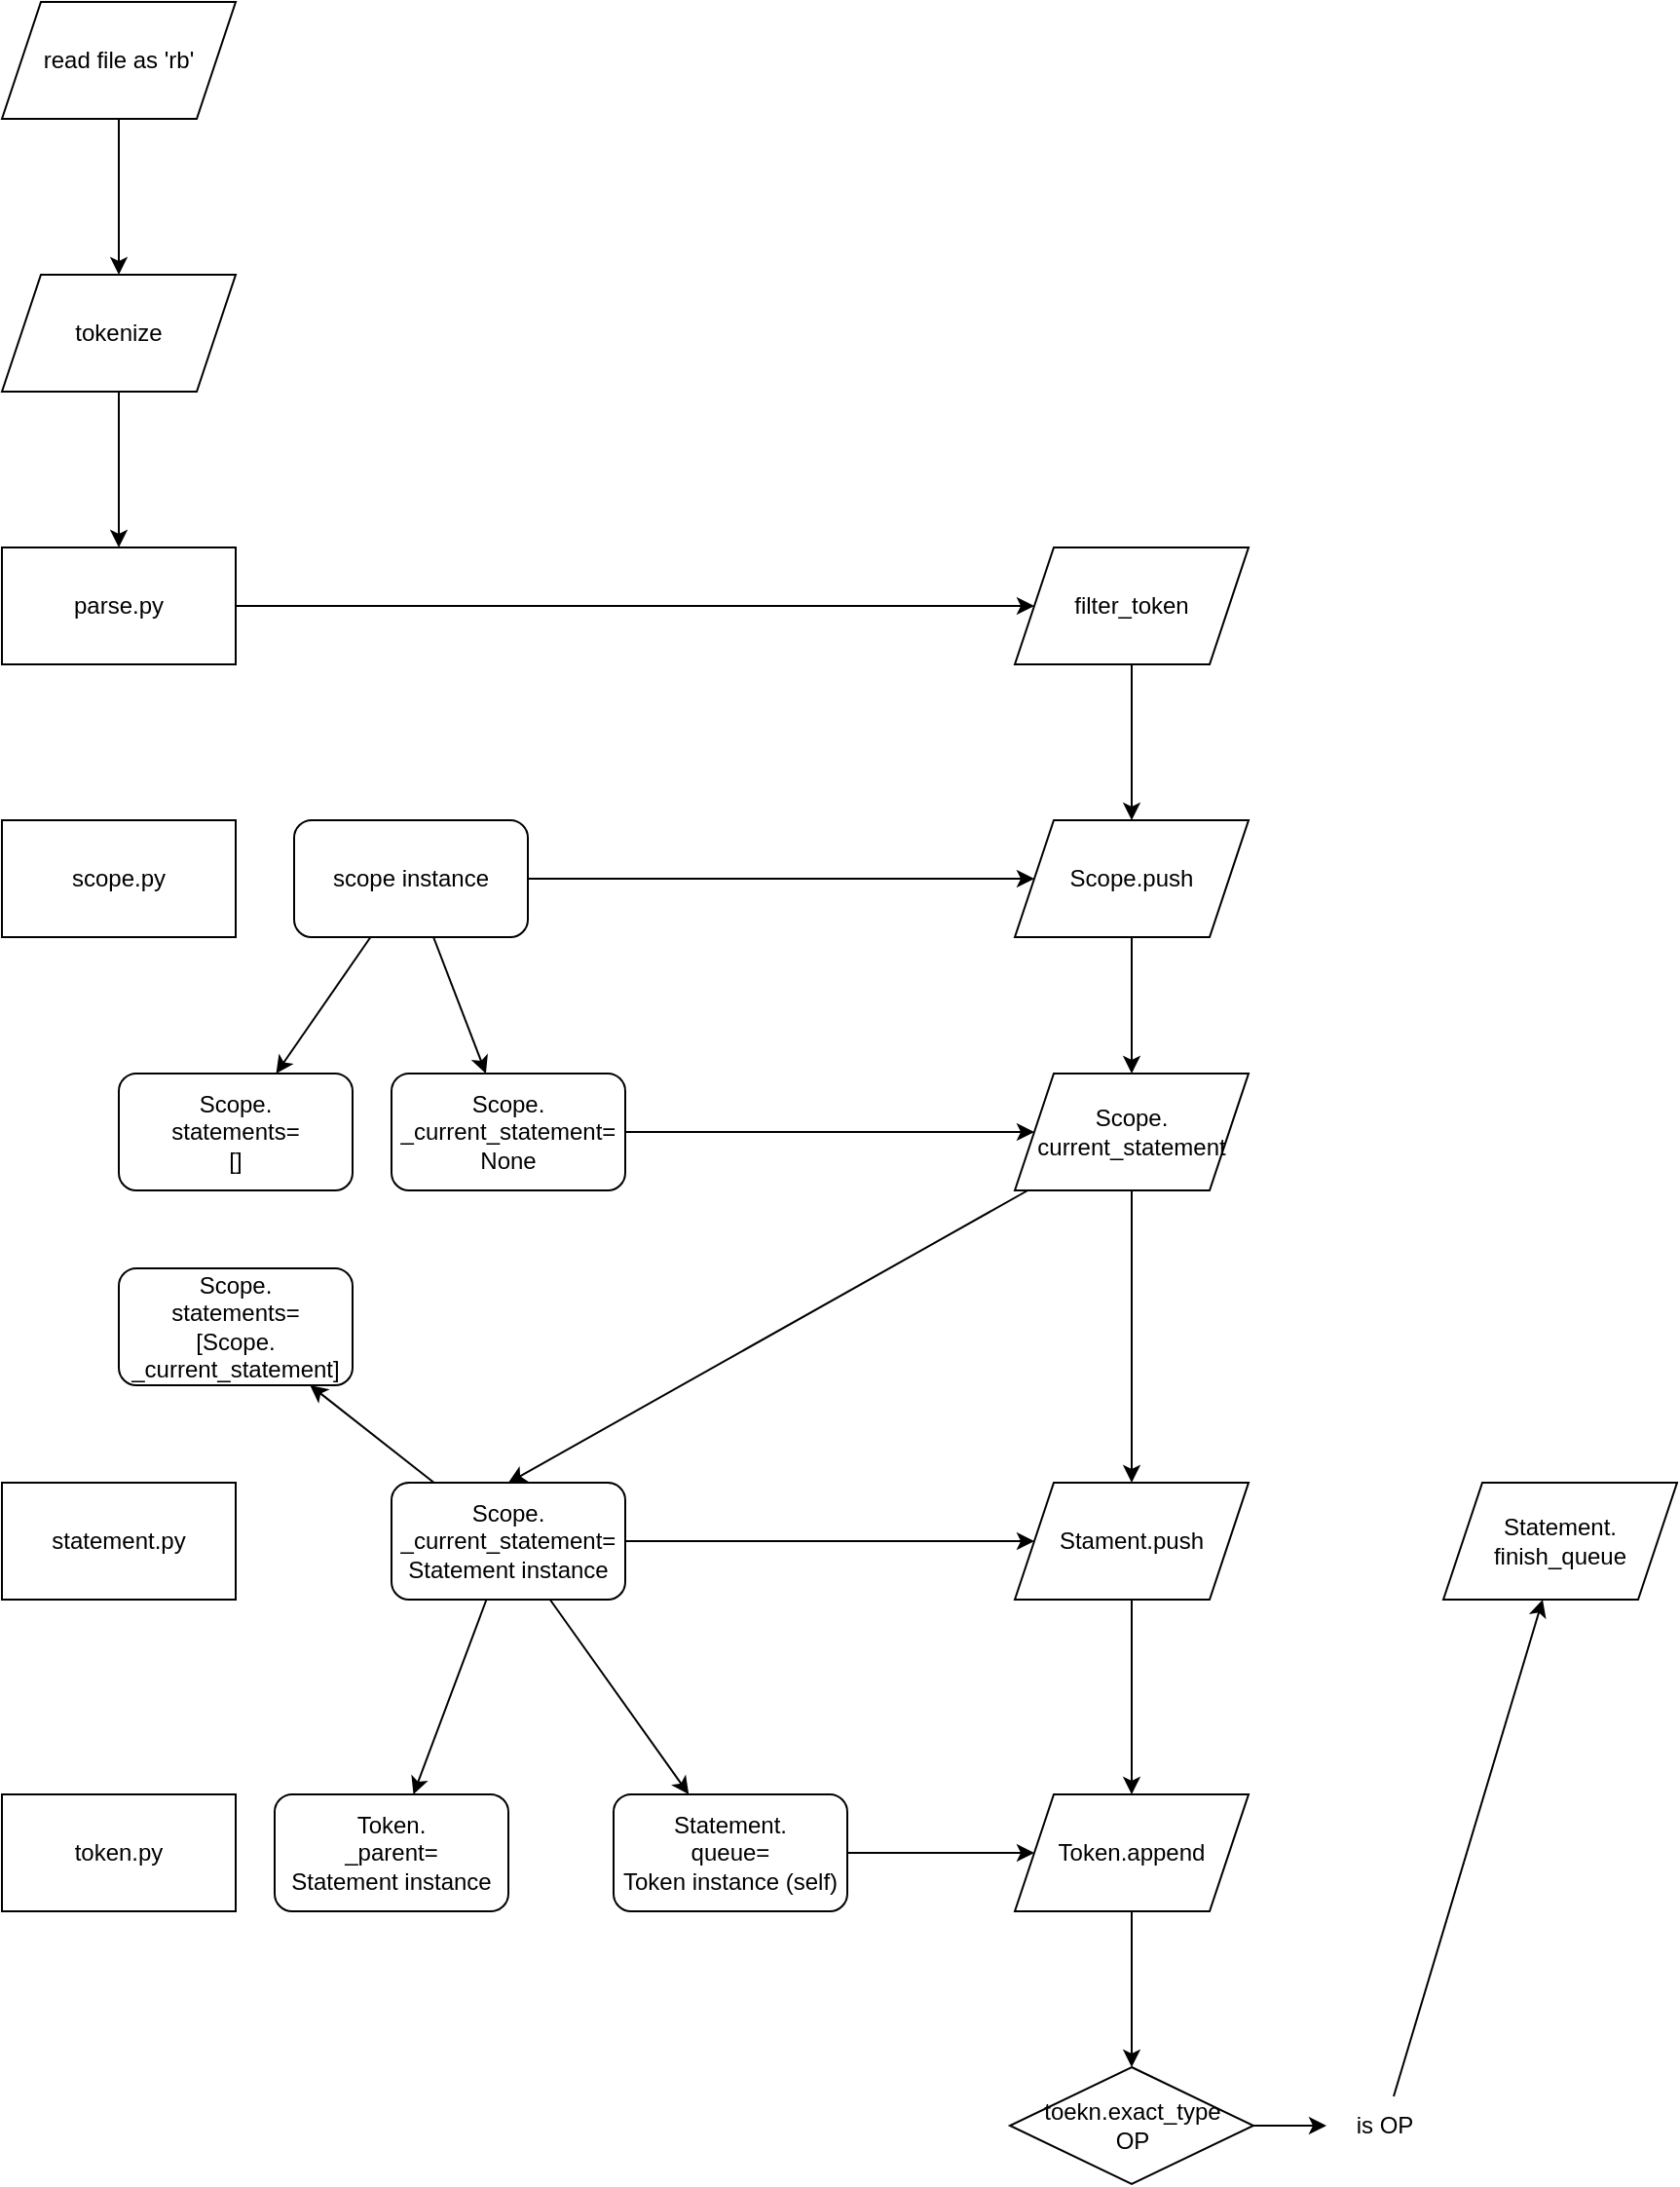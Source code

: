 <mxfile>
    <diagram id="u_SQWJMVQ4CKh2zJsXeJ" name="Page-1">
        <mxGraphModel dx="740" dy="569" grid="1" gridSize="10" guides="1" tooltips="1" connect="1" arrows="1" fold="1" page="1" pageScale="1" pageWidth="827" pageHeight="1169" math="0" shadow="0">
            <root>
                <mxCell id="0"/>
                <mxCell id="1" parent="0"/>
                <mxCell id="8" value="" style="edgeStyle=none;html=1;" edge="1" parent="1" source="6" target="7">
                    <mxGeometry relative="1" as="geometry"/>
                </mxCell>
                <mxCell id="6" value="read file as 'rb'&lt;br&gt;" style="shape=parallelogram;perimeter=parallelogramPerimeter;whiteSpace=wrap;html=1;fixedSize=1;" vertex="1" parent="1">
                    <mxGeometry x="40" y="120" width="120" height="60" as="geometry"/>
                </mxCell>
                <mxCell id="10" value="" style="edgeStyle=none;html=1;" edge="1" parent="1" source="7" target="9">
                    <mxGeometry relative="1" as="geometry"/>
                </mxCell>
                <mxCell id="7" value="tokenize" style="shape=parallelogram;perimeter=parallelogramPerimeter;whiteSpace=wrap;html=1;fixedSize=1;" vertex="1" parent="1">
                    <mxGeometry x="40" y="260" width="120" height="60" as="geometry"/>
                </mxCell>
                <mxCell id="12" value="" style="edgeStyle=none;html=1;" edge="1" parent="1" source="9" target="11">
                    <mxGeometry relative="1" as="geometry"/>
                </mxCell>
                <mxCell id="9" value="parse.py" style="whiteSpace=wrap;html=1;" vertex="1" parent="1">
                    <mxGeometry x="40" y="400" width="120" height="60" as="geometry"/>
                </mxCell>
                <mxCell id="14" value="" style="edgeStyle=none;html=1;" edge="1" parent="1" source="11" target="13">
                    <mxGeometry relative="1" as="geometry"/>
                </mxCell>
                <mxCell id="11" value="filter_token" style="shape=parallelogram;perimeter=parallelogramPerimeter;whiteSpace=wrap;html=1;fixedSize=1;" vertex="1" parent="1">
                    <mxGeometry x="560" y="400" width="120" height="60" as="geometry"/>
                </mxCell>
                <mxCell id="25" value="" style="edgeStyle=none;html=1;" edge="1" parent="1" source="13" target="22">
                    <mxGeometry relative="1" as="geometry"/>
                </mxCell>
                <mxCell id="13" value="Scope.push" style="shape=parallelogram;perimeter=parallelogramPerimeter;whiteSpace=wrap;html=1;fixedSize=1;" vertex="1" parent="1">
                    <mxGeometry x="560" y="540" width="120" height="60" as="geometry"/>
                </mxCell>
                <mxCell id="16" value="" style="edgeStyle=none;html=1;" edge="1" parent="1" source="15" target="13">
                    <mxGeometry relative="1" as="geometry"/>
                </mxCell>
                <mxCell id="21" value="" style="edgeStyle=none;html=1;" edge="1" parent="1" source="15" target="19">
                    <mxGeometry relative="1" as="geometry"/>
                </mxCell>
                <mxCell id="24" value="" style="edgeStyle=none;html=1;" edge="1" parent="1" source="15" target="23">
                    <mxGeometry relative="1" as="geometry"/>
                </mxCell>
                <mxCell id="15" value="scope instance" style="rounded=1;whiteSpace=wrap;html=1;" vertex="1" parent="1">
                    <mxGeometry x="190" y="540" width="120" height="60" as="geometry"/>
                </mxCell>
                <mxCell id="17" value="scope.py" style="rounded=0;whiteSpace=wrap;html=1;" vertex="1" parent="1">
                    <mxGeometry x="40" y="540" width="120" height="60" as="geometry"/>
                </mxCell>
                <mxCell id="26" value="" style="edgeStyle=none;html=1;" edge="1" parent="1" source="19" target="22">
                    <mxGeometry relative="1" as="geometry"/>
                </mxCell>
                <mxCell id="19" value="Scope.&lt;br&gt;_current_statement=&lt;br&gt;None" style="rounded=1;whiteSpace=wrap;html=1;" vertex="1" parent="1">
                    <mxGeometry x="240" y="670" width="120" height="60" as="geometry"/>
                </mxCell>
                <mxCell id="41" style="edgeStyle=none;html=1;entryX=0.5;entryY=0;entryDx=0;entryDy=0;" edge="1" parent="1" source="22" target="39">
                    <mxGeometry relative="1" as="geometry"/>
                </mxCell>
                <mxCell id="42" style="edgeStyle=none;html=1;entryX=0.5;entryY=0;entryDx=0;entryDy=0;" edge="1" parent="1" source="22" target="28">
                    <mxGeometry relative="1" as="geometry"/>
                </mxCell>
                <mxCell id="22" value="Scope.&lt;br&gt;current_statement" style="shape=parallelogram;perimeter=parallelogramPerimeter;whiteSpace=wrap;html=1;fixedSize=1;" vertex="1" parent="1">
                    <mxGeometry x="560" y="670" width="120" height="60" as="geometry"/>
                </mxCell>
                <mxCell id="23" value="Scope.&lt;br&gt;statements=&lt;br&gt;[]" style="rounded=1;whiteSpace=wrap;html=1;" vertex="1" parent="1">
                    <mxGeometry x="100" y="670" width="120" height="60" as="geometry"/>
                </mxCell>
                <mxCell id="30" value="" style="edgeStyle=none;html=1;" edge="1" parent="1" source="28" target="29">
                    <mxGeometry relative="1" as="geometry"/>
                </mxCell>
                <mxCell id="36" value="" style="edgeStyle=none;html=1;" edge="1" parent="1" source="28" target="34">
                    <mxGeometry relative="1" as="geometry"/>
                </mxCell>
                <mxCell id="38" value="" style="edgeStyle=none;html=1;" edge="1" parent="1" source="28" target="37">
                    <mxGeometry relative="1" as="geometry"/>
                </mxCell>
                <mxCell id="40" value="" style="edgeStyle=none;html=1;" edge="1" parent="1" source="28" target="39">
                    <mxGeometry relative="1" as="geometry"/>
                </mxCell>
                <mxCell id="28" value="Scope.&lt;br&gt;_current_statement=&lt;br&gt;Statement instance" style="rounded=1;whiteSpace=wrap;html=1;" vertex="1" parent="1">
                    <mxGeometry x="240" y="880" width="120" height="60" as="geometry"/>
                </mxCell>
                <mxCell id="29" value="Scope.&lt;br&gt;statements=&lt;br&gt;[Scope.&lt;br&gt;_current_statement]" style="rounded=1;whiteSpace=wrap;html=1;" vertex="1" parent="1">
                    <mxGeometry x="100" y="770" width="120" height="60" as="geometry"/>
                </mxCell>
                <mxCell id="31" value="statement.py" style="rounded=0;whiteSpace=wrap;html=1;" vertex="1" parent="1">
                    <mxGeometry x="40" y="880" width="120" height="60" as="geometry"/>
                </mxCell>
                <mxCell id="44" value="" style="edgeStyle=none;html=1;" edge="1" parent="1" source="34" target="43">
                    <mxGeometry relative="1" as="geometry"/>
                </mxCell>
                <mxCell id="34" value="Statement.&lt;br&gt;queue=&lt;br&gt;Token instance (self)" style="rounded=1;whiteSpace=wrap;html=1;" vertex="1" parent="1">
                    <mxGeometry x="354" y="1040" width="120" height="60" as="geometry"/>
                </mxCell>
                <mxCell id="35" value="token.py" style="rounded=0;whiteSpace=wrap;html=1;" vertex="1" parent="1">
                    <mxGeometry x="40" y="1040" width="120" height="60" as="geometry"/>
                </mxCell>
                <mxCell id="37" value="Token.&lt;br&gt;_parent=&lt;br&gt;Statement instance" style="rounded=1;whiteSpace=wrap;html=1;" vertex="1" parent="1">
                    <mxGeometry x="180" y="1040" width="120" height="60" as="geometry"/>
                </mxCell>
                <mxCell id="45" value="" style="edgeStyle=none;html=1;" edge="1" parent="1" source="39" target="43">
                    <mxGeometry relative="1" as="geometry"/>
                </mxCell>
                <mxCell id="39" value="Stament.push" style="shape=parallelogram;perimeter=parallelogramPerimeter;whiteSpace=wrap;html=1;fixedSize=1;" vertex="1" parent="1">
                    <mxGeometry x="560" y="880" width="120" height="60" as="geometry"/>
                </mxCell>
                <mxCell id="49" value="" style="edgeStyle=none;html=1;" edge="1" parent="1" source="43" target="46">
                    <mxGeometry relative="1" as="geometry"/>
                </mxCell>
                <mxCell id="43" value="Token.append" style="shape=parallelogram;perimeter=parallelogramPerimeter;whiteSpace=wrap;html=1;fixedSize=1;" vertex="1" parent="1">
                    <mxGeometry x="560" y="1040" width="120" height="60" as="geometry"/>
                </mxCell>
                <mxCell id="59" value="" style="edgeStyle=none;html=1;startArrow=none;" edge="1" parent="1" source="60" target="57">
                    <mxGeometry relative="1" as="geometry"/>
                </mxCell>
                <mxCell id="63" value="" style="edgeStyle=none;html=1;" edge="1" parent="1" source="46" target="60">
                    <mxGeometry relative="1" as="geometry"/>
                </mxCell>
                <mxCell id="46" value="toekn.exact_type&lt;br&gt;OP" style="rhombus;whiteSpace=wrap;html=1;" vertex="1" parent="1">
                    <mxGeometry x="557.5" y="1180" width="125" height="60" as="geometry"/>
                </mxCell>
                <mxCell id="57" value="Statement.&lt;br&gt;finish_queue" style="shape=parallelogram;perimeter=parallelogramPerimeter;whiteSpace=wrap;html=1;fixedSize=1;" vertex="1" parent="1">
                    <mxGeometry x="780" y="880" width="120" height="60" as="geometry"/>
                </mxCell>
                <mxCell id="60" value="is OP" style="text;html=1;strokeColor=none;fillColor=none;align=center;verticalAlign=middle;whiteSpace=wrap;rounded=0;" vertex="1" parent="1">
                    <mxGeometry x="720" y="1195" width="60" height="30" as="geometry"/>
                </mxCell>
            </root>
        </mxGraphModel>
    </diagram>
</mxfile>